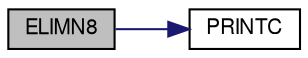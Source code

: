 digraph G
{
  edge [fontname="FreeSans",fontsize="10",labelfontname="FreeSans",labelfontsize="10"];
  node [fontname="FreeSans",fontsize="10",shape=record];
  rankdir=LR;
  Node1 [label="ELIMN8",height=0.2,width=0.4,color="black", fillcolor="grey75", style="filled" fontcolor="black"];
  Node1 -> Node2 [color="midnightblue",fontsize="10",style="solid",fontname="FreeSans"];
  Node2 [label="PRINTC",height=0.2,width=0.4,color="black", fillcolor="white", style="filled",URL="$printc_8f.html#a9cd500386a189740cbb92d34ebd2624d"];
}
